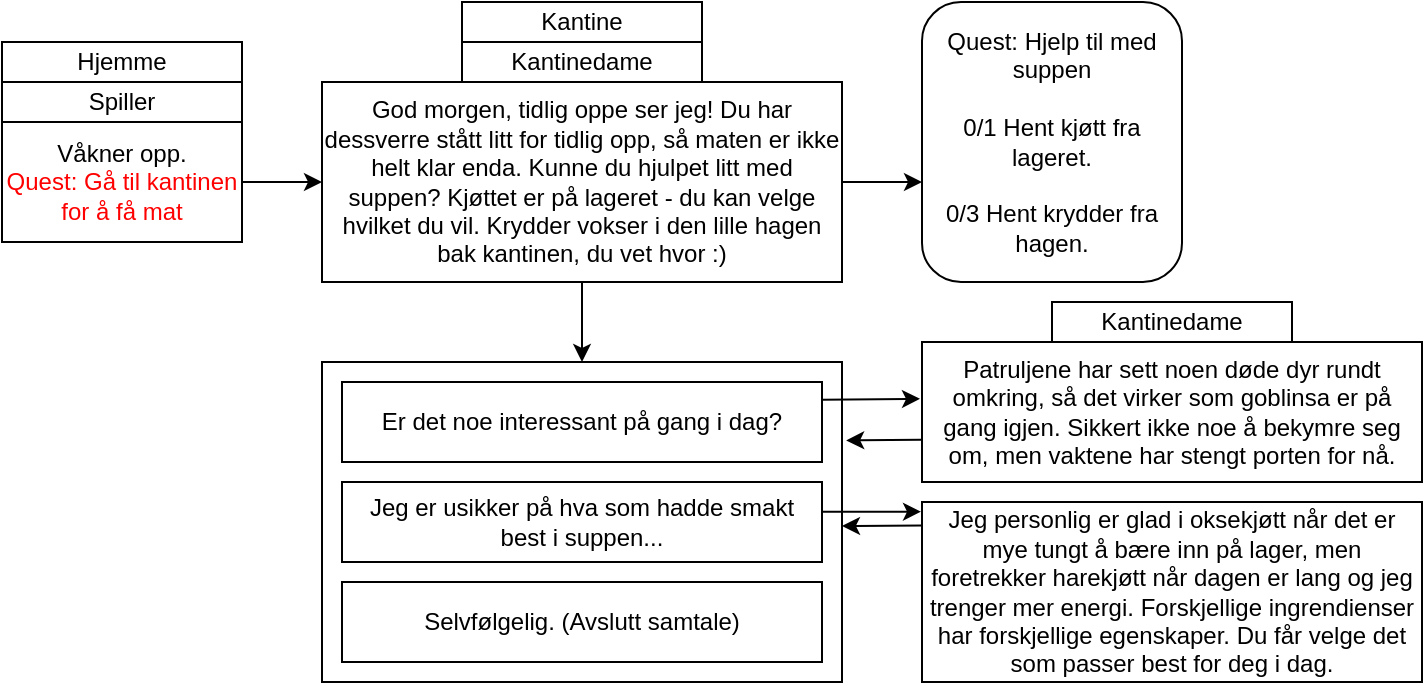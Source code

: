 <mxfile version="27.1.5">
  <diagram name="Page-1" id="g6TqFf-J95rABQfKAAWV">
    <mxGraphModel dx="815" dy="450" grid="1" gridSize="10" guides="1" tooltips="1" connect="1" arrows="1" fold="1" page="1" pageScale="1" pageWidth="850" pageHeight="1100" math="0" shadow="0">
      <root>
        <mxCell id="0" />
        <mxCell id="1" parent="0" />
        <mxCell id="FYnC16tskqoebnY5So_8-1" value="Våkner opp.&lt;br&gt;&lt;span style=&quot;color: rgb(255, 0, 0);&quot;&gt;Quest: Gå til kantinen for å få mat&lt;/span&gt;" style="rounded=0;whiteSpace=wrap;html=1;" parent="1" vertex="1">
          <mxGeometry x="40" y="80" width="120" height="60" as="geometry" />
        </mxCell>
        <mxCell id="FYnC16tskqoebnY5So_8-2" value="" style="endArrow=classic;html=1;rounded=0;exitX=1;exitY=0.5;exitDx=0;exitDy=0;entryX=0;entryY=0.5;entryDx=0;entryDy=0;" parent="1" source="FYnC16tskqoebnY5So_8-1" target="FYnC16tskqoebnY5So_8-5" edge="1">
          <mxGeometry width="50" height="50" relative="1" as="geometry">
            <mxPoint x="390" y="210" as="sourcePoint" />
            <mxPoint x="200" y="80" as="targetPoint" />
          </mxGeometry>
        </mxCell>
        <mxCell id="FYnC16tskqoebnY5So_8-3" value="Kantine" style="rounded=0;whiteSpace=wrap;html=1;" parent="1" vertex="1">
          <mxGeometry x="270" y="20" width="120" height="20" as="geometry" />
        </mxCell>
        <mxCell id="FYnC16tskqoebnY5So_8-4" value="Hjemme" style="rounded=0;whiteSpace=wrap;html=1;" parent="1" vertex="1">
          <mxGeometry x="40" y="40" width="120" height="20" as="geometry" />
        </mxCell>
        <mxCell id="FYnC16tskqoebnY5So_8-5" value="God morgen, tidlig oppe ser jeg! Du har dessverre stått litt for tidlig opp, så maten er ikke helt klar enda. Kunne du hjulpet litt med suppen? Kjøttet er på lageret - du kan velge hvilket du vil. Krydder vokser i den lille hagen bak kantinen, du vet hvor :) " style="rounded=0;whiteSpace=wrap;html=1;" parent="1" vertex="1">
          <mxGeometry x="200" y="60" width="260" height="100" as="geometry" />
        </mxCell>
        <mxCell id="FYnC16tskqoebnY5So_8-6" style="edgeStyle=orthogonalEdgeStyle;rounded=0;orthogonalLoop=1;jettySize=auto;html=1;exitX=0.5;exitY=1;exitDx=0;exitDy=0;" parent="1" source="FYnC16tskqoebnY5So_8-5" target="FYnC16tskqoebnY5So_8-5" edge="1">
          <mxGeometry relative="1" as="geometry" />
        </mxCell>
        <mxCell id="FYnC16tskqoebnY5So_8-10" value="Kantinedame" style="rounded=0;whiteSpace=wrap;html=1;" parent="1" vertex="1">
          <mxGeometry x="270" y="40" width="120" height="20" as="geometry" />
        </mxCell>
        <mxCell id="FYnC16tskqoebnY5So_8-11" value="" style="endArrow=classic;html=1;rounded=0;" parent="1" edge="1">
          <mxGeometry width="50" height="50" relative="1" as="geometry">
            <mxPoint x="460" y="110" as="sourcePoint" />
            <mxPoint x="500" y="110" as="targetPoint" />
          </mxGeometry>
        </mxCell>
        <mxCell id="FYnC16tskqoebnY5So_8-12" value="Spiller" style="rounded=0;whiteSpace=wrap;html=1;" parent="1" vertex="1">
          <mxGeometry x="40" y="60" width="120" height="20" as="geometry" />
        </mxCell>
        <mxCell id="1TwS_bmIdJYbr3fNDJlL-9" value="" style="rounded=0;whiteSpace=wrap;html=1;" vertex="1" parent="1">
          <mxGeometry x="200" y="200" width="260" height="160" as="geometry" />
        </mxCell>
        <mxCell id="FYnC16tskqoebnY5So_8-17" value="Quest: Hjelp til med suppen&lt;br&gt;&lt;br&gt;&lt;div&gt;0/1 Hent kjøtt fra lageret.&lt;/div&gt;&lt;div&gt;&lt;br&gt;&lt;/div&gt;&lt;div&gt;0/3 Hent krydder fra hagen.&lt;/div&gt;" style="rounded=1;whiteSpace=wrap;html=1;" parent="1" vertex="1">
          <mxGeometry x="500" y="20" width="130" height="140" as="geometry" />
        </mxCell>
        <mxCell id="FYnC16tskqoebnY5So_8-18" value="" style="endArrow=classic;html=1;rounded=0;" parent="1" source="FYnC16tskqoebnY5So_8-5" edge="1">
          <mxGeometry width="50" height="50" relative="1" as="geometry">
            <mxPoint x="310" y="220" as="sourcePoint" />
            <mxPoint x="330" y="200" as="targetPoint" />
          </mxGeometry>
        </mxCell>
        <mxCell id="1TwS_bmIdJYbr3fNDJlL-4" value="Selvfølgelig. (Avslutt samtale)" style="rounded=0;whiteSpace=wrap;html=1;" vertex="1" parent="1">
          <mxGeometry x="210" y="310" width="240" height="40" as="geometry" />
        </mxCell>
        <mxCell id="1TwS_bmIdJYbr3fNDJlL-5" value="Er det noe interessant på gang i dag?" style="rounded=0;whiteSpace=wrap;html=1;" vertex="1" parent="1">
          <mxGeometry x="210" y="210" width="240" height="40" as="geometry" />
        </mxCell>
        <mxCell id="1TwS_bmIdJYbr3fNDJlL-6" value="" style="endArrow=classic;html=1;rounded=0;exitX=0.999;exitY=0.221;exitDx=0;exitDy=0;entryX=-0.004;entryY=0.406;entryDx=0;entryDy=0;entryPerimeter=0;exitPerimeter=0;" edge="1" parent="1" source="1TwS_bmIdJYbr3fNDJlL-5" target="1TwS_bmIdJYbr3fNDJlL-7">
          <mxGeometry width="50" height="50" relative="1" as="geometry">
            <mxPoint x="450.75" y="220" as="sourcePoint" />
            <mxPoint x="500" y="212.61" as="targetPoint" />
          </mxGeometry>
        </mxCell>
        <mxCell id="1TwS_bmIdJYbr3fNDJlL-7" value="Patruljene har sett noen døde dyr rundt omkring, så det virker som goblinsa er på gang igjen. Sikkert ikke noe å bekymre seg om, men vaktene har stengt porten for nå." style="rounded=0;whiteSpace=wrap;html=1;" vertex="1" parent="1">
          <mxGeometry x="500" y="190" width="250" height="70" as="geometry" />
        </mxCell>
        <mxCell id="1TwS_bmIdJYbr3fNDJlL-10" value="" style="endArrow=classic;html=1;rounded=0;exitX=-0.001;exitY=0.698;exitDx=0;exitDy=0;exitPerimeter=0;entryX=1.008;entryY=0.245;entryDx=0;entryDy=0;entryPerimeter=0;" edge="1" parent="1" source="1TwS_bmIdJYbr3fNDJlL-7" target="1TwS_bmIdJYbr3fNDJlL-9">
          <mxGeometry width="50" height="50" relative="1" as="geometry">
            <mxPoint x="490" y="300" as="sourcePoint" />
            <mxPoint x="462" y="286" as="targetPoint" />
          </mxGeometry>
        </mxCell>
        <mxCell id="1TwS_bmIdJYbr3fNDJlL-11" value="Kantinedame" style="rounded=0;whiteSpace=wrap;html=1;" vertex="1" parent="1">
          <mxGeometry x="565" y="170" width="120" height="20" as="geometry" />
        </mxCell>
        <mxCell id="1TwS_bmIdJYbr3fNDJlL-12" value="Jeg er usikker på hva som hadde smakt best i suppen..." style="rounded=0;whiteSpace=wrap;html=1;" vertex="1" parent="1">
          <mxGeometry x="210" y="260" width="240" height="40" as="geometry" />
        </mxCell>
        <mxCell id="1TwS_bmIdJYbr3fNDJlL-13" value="" style="endArrow=classic;html=1;rounded=0;exitX=1;exitY=0.5;exitDx=0;exitDy=0;entryX=-0.002;entryY=0.054;entryDx=0;entryDy=0;entryPerimeter=0;" edge="1" parent="1" target="1TwS_bmIdJYbr3fNDJlL-14">
          <mxGeometry width="50" height="50" relative="1" as="geometry">
            <mxPoint x="450" y="274.84" as="sourcePoint" />
            <mxPoint x="490" y="275" as="targetPoint" />
          </mxGeometry>
        </mxCell>
        <mxCell id="1TwS_bmIdJYbr3fNDJlL-14" value="Jeg personlig er glad i oksekjøtt når det er mye tungt å bære inn på lager, men foretrekker harekjøtt når dagen er lang og jeg trenger mer energi. Forskjellige ingrendienser har forskjellige egenskaper. Du får velge det som passer best for deg i dag." style="rounded=0;whiteSpace=wrap;html=1;" vertex="1" parent="1">
          <mxGeometry x="500" y="270" width="250" height="90" as="geometry" />
        </mxCell>
        <mxCell id="1TwS_bmIdJYbr3fNDJlL-15" value="" style="endArrow=classic;html=1;rounded=0;exitX=0;exitY=0.131;exitDx=0;exitDy=0;exitPerimeter=0;" edge="1" parent="1" source="1TwS_bmIdJYbr3fNDJlL-14">
          <mxGeometry width="50" height="50" relative="1" as="geometry">
            <mxPoint x="486.9" y="300" as="sourcePoint" />
            <mxPoint x="460" y="282" as="targetPoint" />
          </mxGeometry>
        </mxCell>
      </root>
    </mxGraphModel>
  </diagram>
</mxfile>
